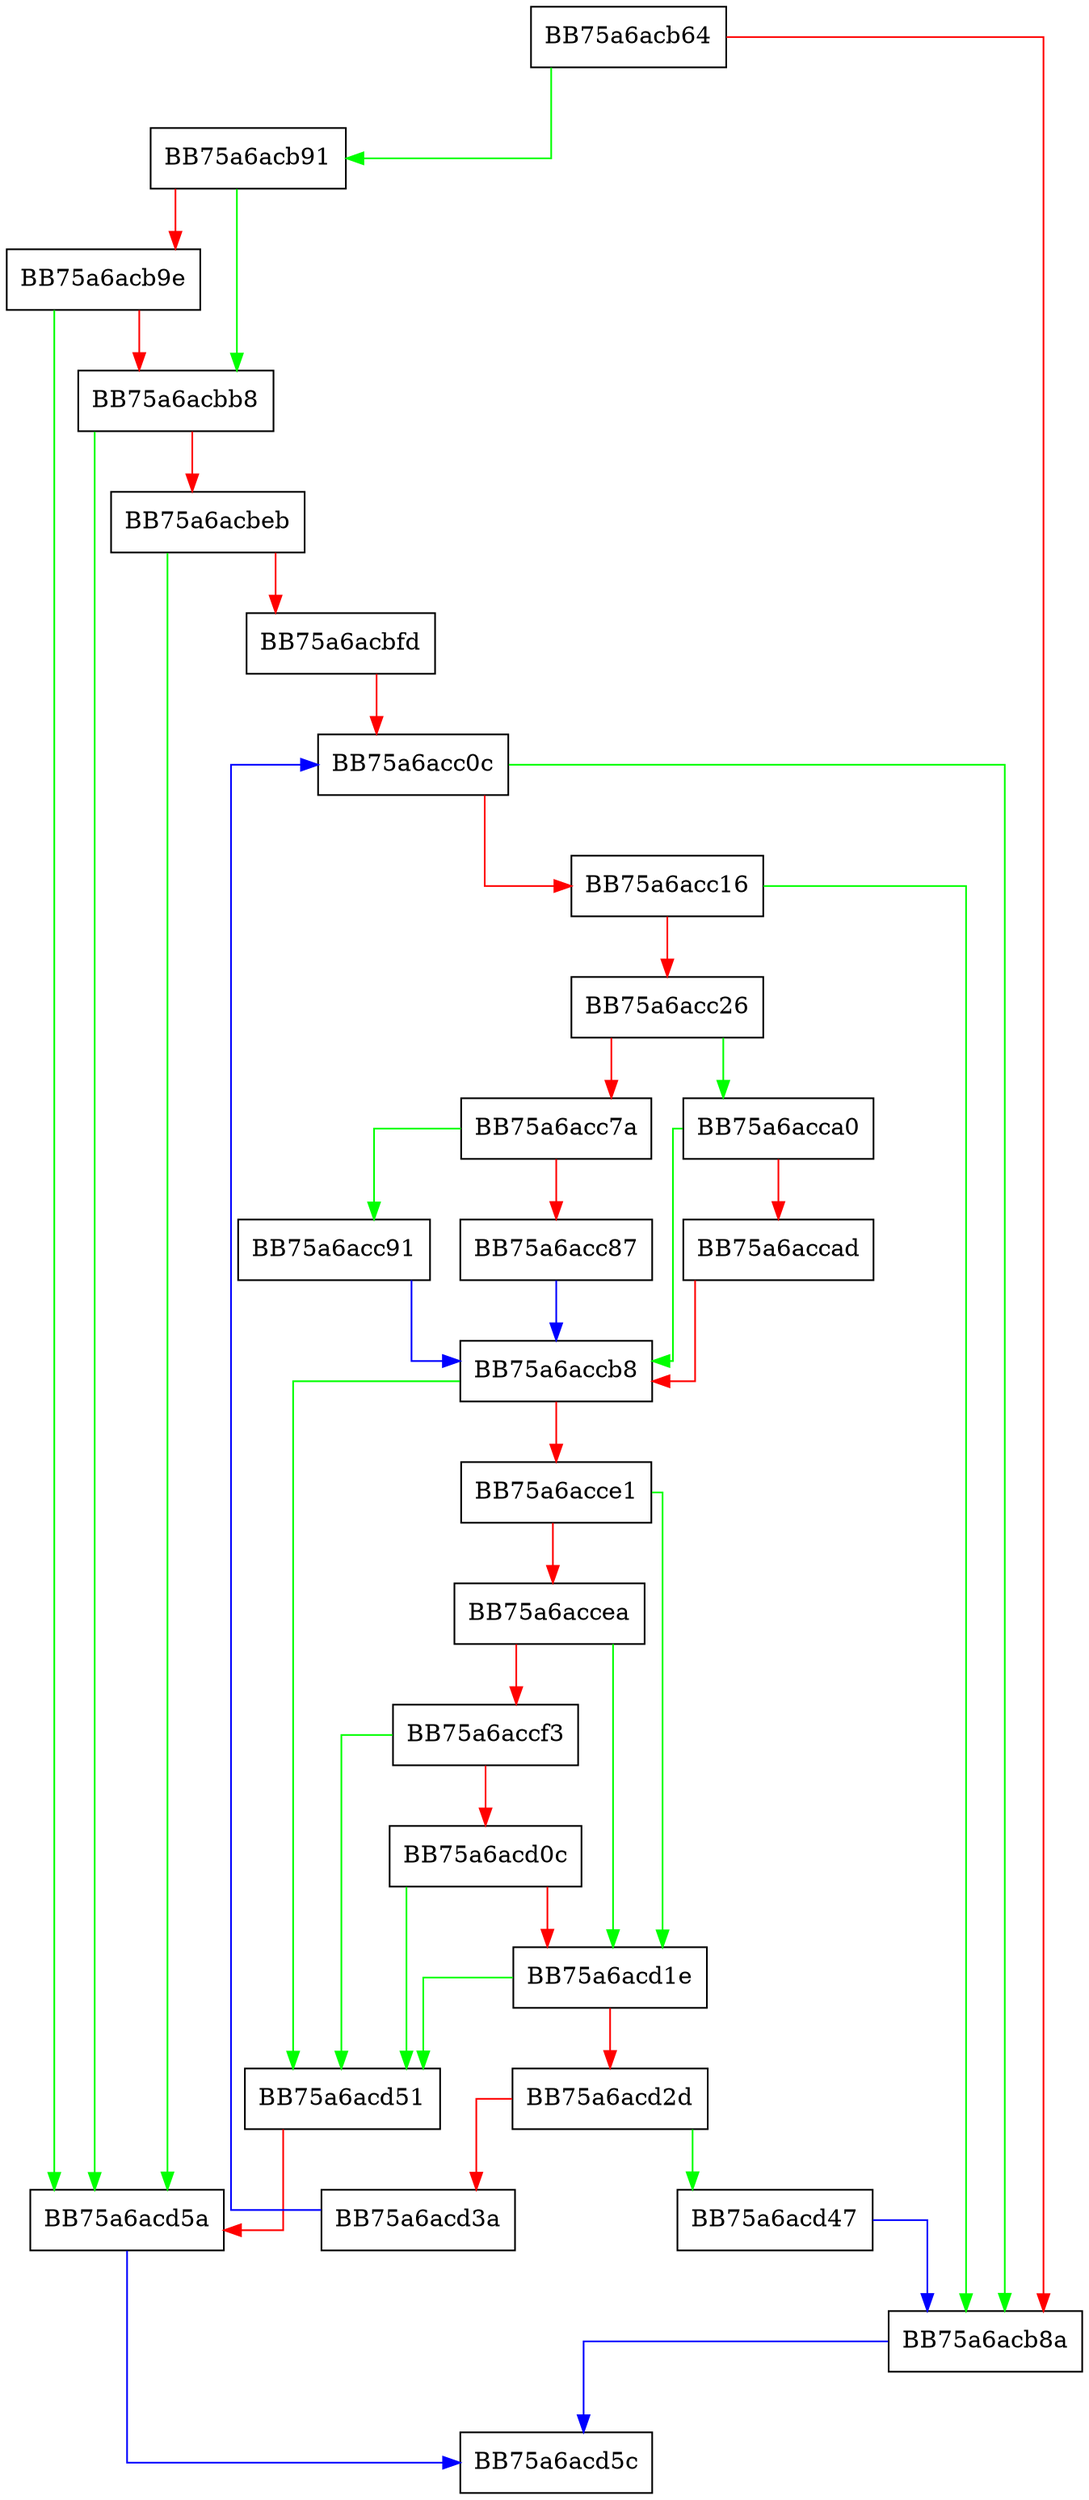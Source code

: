 digraph runExPostFactoEvents {
  node [shape="box"];
  graph [splines=ortho];
  BB75a6acb64 -> BB75a6acb91 [color="green"];
  BB75a6acb64 -> BB75a6acb8a [color="red"];
  BB75a6acb8a -> BB75a6acd5c [color="blue"];
  BB75a6acb91 -> BB75a6acbb8 [color="green"];
  BB75a6acb91 -> BB75a6acb9e [color="red"];
  BB75a6acb9e -> BB75a6acd5a [color="green"];
  BB75a6acb9e -> BB75a6acbb8 [color="red"];
  BB75a6acbb8 -> BB75a6acd5a [color="green"];
  BB75a6acbb8 -> BB75a6acbeb [color="red"];
  BB75a6acbeb -> BB75a6acd5a [color="green"];
  BB75a6acbeb -> BB75a6acbfd [color="red"];
  BB75a6acbfd -> BB75a6acc0c [color="red"];
  BB75a6acc0c -> BB75a6acb8a [color="green"];
  BB75a6acc0c -> BB75a6acc16 [color="red"];
  BB75a6acc16 -> BB75a6acb8a [color="green"];
  BB75a6acc16 -> BB75a6acc26 [color="red"];
  BB75a6acc26 -> BB75a6acca0 [color="green"];
  BB75a6acc26 -> BB75a6acc7a [color="red"];
  BB75a6acc7a -> BB75a6acc91 [color="green"];
  BB75a6acc7a -> BB75a6acc87 [color="red"];
  BB75a6acc87 -> BB75a6accb8 [color="blue"];
  BB75a6acc91 -> BB75a6accb8 [color="blue"];
  BB75a6acca0 -> BB75a6accb8 [color="green"];
  BB75a6acca0 -> BB75a6accad [color="red"];
  BB75a6accad -> BB75a6accb8 [color="red"];
  BB75a6accb8 -> BB75a6acd51 [color="green"];
  BB75a6accb8 -> BB75a6acce1 [color="red"];
  BB75a6acce1 -> BB75a6acd1e [color="green"];
  BB75a6acce1 -> BB75a6accea [color="red"];
  BB75a6accea -> BB75a6acd1e [color="green"];
  BB75a6accea -> BB75a6accf3 [color="red"];
  BB75a6accf3 -> BB75a6acd51 [color="green"];
  BB75a6accf3 -> BB75a6acd0c [color="red"];
  BB75a6acd0c -> BB75a6acd51 [color="green"];
  BB75a6acd0c -> BB75a6acd1e [color="red"];
  BB75a6acd1e -> BB75a6acd51 [color="green"];
  BB75a6acd1e -> BB75a6acd2d [color="red"];
  BB75a6acd2d -> BB75a6acd47 [color="green"];
  BB75a6acd2d -> BB75a6acd3a [color="red"];
  BB75a6acd3a -> BB75a6acc0c [color="blue"];
  BB75a6acd47 -> BB75a6acb8a [color="blue"];
  BB75a6acd51 -> BB75a6acd5a [color="red"];
  BB75a6acd5a -> BB75a6acd5c [color="blue"];
}